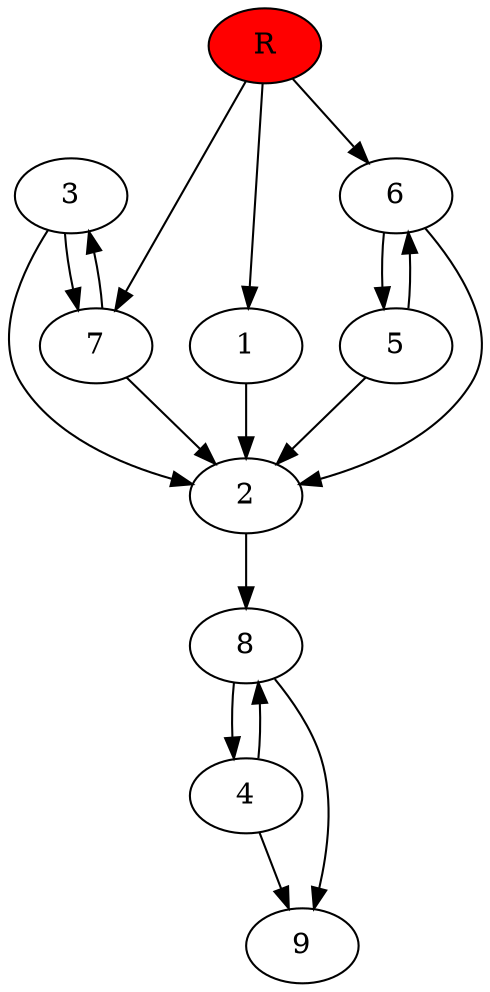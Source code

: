 digraph prb328 {
	1
	2
	3
	4
	5
	6
	7
	8
	R [fillcolor="#ff0000" style=filled]
	1 -> 2
	2 -> 8
	3 -> 2
	3 -> 7
	4 -> 8
	4 -> 9
	5 -> 2
	5 -> 6
	6 -> 2
	6 -> 5
	7 -> 2
	7 -> 3
	8 -> 4
	8 -> 9
	R -> 1
	R -> 6
	R -> 7
}
